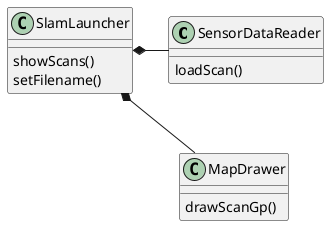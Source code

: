 @startuml
together {
        class SensorDataReader
        class MapDrawer
}
SensorDataReader -down[hidden]- MapDrawer

SensorDataReader : loadScan()
MapDrawer : drawScanGp()

SlamLauncher *-right- SensorDataReader
SlamLauncher *-right- MapDrawer
SlamLauncher : showScans()
SlamLauncher : setFilename()
@enduml
